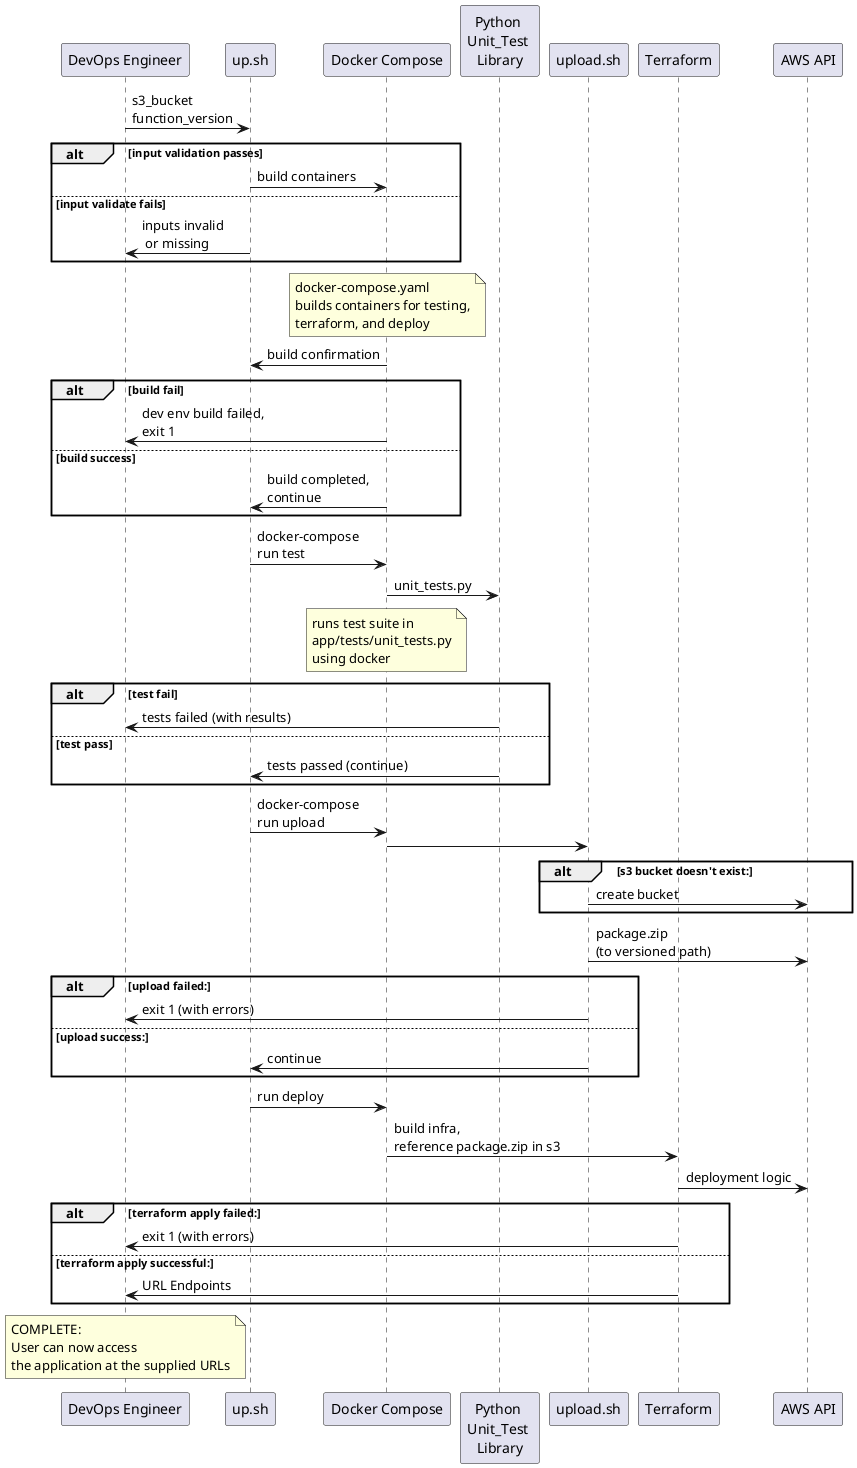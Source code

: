 @startuml

'skinParam participant {
'    BackgroundColor purple
'    BorderColor black
'}

participant user as "DevOps Engineer"
participant up as "up.sh"
participant dc as "Docker Compose"
participant ut as "Python \nUnit_Test \nLibrary"
participant upload as "upload.sh"
participant tf as "Terraform"
participant aws as "AWS API"



user -> up: s3_bucket\nfunction_version
alt input validation passes
   up -> dc: build containers
else input validate fails
   up -> user: inputs invalid\n or missing
end

note over dc: docker-compose.yaml\nbuilds containers for testing,\nterraform, and deploy
dc -> up: build confirmation
alt build fail
   dc -> user: dev env build failed, \nexit 1
else build success
   dc -> up: build completed, \ncontinue
end

up -> dc: docker-compose\nrun test
dc -> ut: unit_tests.py
note over dc: runs test suite in \napp/tests/unit_tests.py\nusing docker

alt test fail
    ut -> user: tests failed (with results)
else test pass
    ut -> up: tests passed (continue)
end

up -> dc: docker-compose \nrun upload
dc -> upload

alt s3 bucket doesn't exist:
    upload -> aws: create bucket
end

upload -> aws: package.zip \n(to versioned path)

alt upload failed:
    upload -> user: exit 1 (with errors)
else upload success:
    upload -> up: continue
end

up -> dc: run deploy
dc -> tf: build infra, \nreference package.zip in s3
tf -> aws: deployment logic
alt terraform apply failed:
   tf -> user: exit 1 (with errors)
else terraform apply successful:
   tf -> user: URL Endpoints
end

note over user: COMPLETE:\nUser can now access \nthe application at the supplied URLs

@enduml